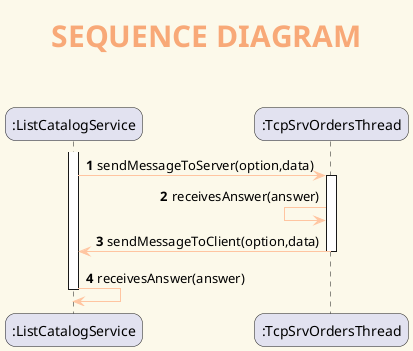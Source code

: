 @startuml
' ======= layout =========
skinparam backgroundColor #fcf9ea
skinparam titleBorderRoundCorner 15
skinparam titleFontSize 30
skinparam classAttributeIconSize 0
skinparam titleFontName Arial Black
skinparam titleFontColor #f8a978
skinparam roundcorner 20
skinparam stereotypeCBackgroundColor ffc5a1
skinparam class {

ArrowColor ffc5a1
BorderColor White
BackgroundColor badfdb
}


' ======= title =========
title <b>SEQUENCE DIAGRAM\n
autonumber

participant ":ListCatalogService" as CLI
participant ":TcpSrvOrdersThread" as TCP




activate CLI
CLI -> TCP : sendMessageToServer(option,data)
activate TCP
TCP <- TCP :receivesAnswer(answer)
TCP -> CLI :sendMessageToClient(option,data)
deactivate TCP
CLI -> CLI :receivesAnswer(answer)
deactivate CLI

@enduml